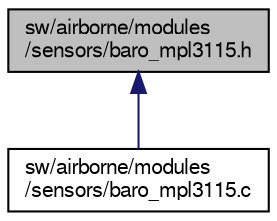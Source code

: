 digraph "sw/airborne/modules/sensors/baro_mpl3115.h"
{
  edge [fontname="FreeSans",fontsize="10",labelfontname="FreeSans",labelfontsize="10"];
  node [fontname="FreeSans",fontsize="10",shape=record];
  Node1 [label="sw/airborne/modules\l/sensors/baro_mpl3115.h",height=0.2,width=0.4,color="black", fillcolor="grey75", style="filled", fontcolor="black"];
  Node1 -> Node2 [dir="back",color="midnightblue",fontsize="10",style="solid",fontname="FreeSans"];
  Node2 [label="sw/airborne/modules\l/sensors/baro_mpl3115.c",height=0.2,width=0.4,color="black", fillcolor="white", style="filled",URL="$baro__mpl3115_8c.html",tooltip="Module for the baro MPL3115A2 from Freescale (i2c) "];
}
